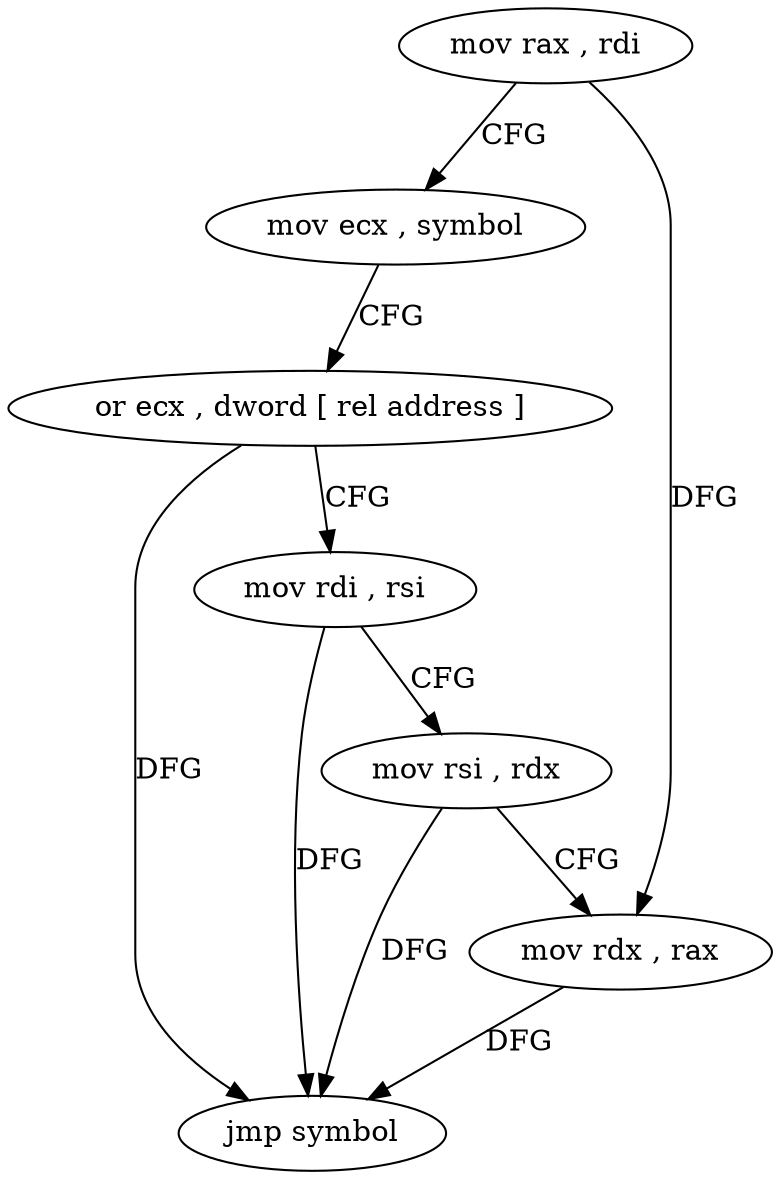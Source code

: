 digraph "func" {
"4242880" [label = "mov rax , rdi" ]
"4242883" [label = "mov ecx , symbol" ]
"4242888" [label = "or ecx , dword [ rel address ]" ]
"4242894" [label = "mov rdi , rsi" ]
"4242897" [label = "mov rsi , rdx" ]
"4242900" [label = "mov rdx , rax" ]
"4242903" [label = "jmp symbol" ]
"4242880" -> "4242883" [ label = "CFG" ]
"4242880" -> "4242900" [ label = "DFG" ]
"4242883" -> "4242888" [ label = "CFG" ]
"4242888" -> "4242894" [ label = "CFG" ]
"4242888" -> "4242903" [ label = "DFG" ]
"4242894" -> "4242897" [ label = "CFG" ]
"4242894" -> "4242903" [ label = "DFG" ]
"4242897" -> "4242900" [ label = "CFG" ]
"4242897" -> "4242903" [ label = "DFG" ]
"4242900" -> "4242903" [ label = "DFG" ]
}
